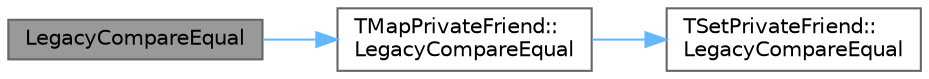 digraph "LegacyCompareEqual"
{
 // INTERACTIVE_SVG=YES
 // LATEX_PDF_SIZE
  bgcolor="transparent";
  edge [fontname=Helvetica,fontsize=10,labelfontname=Helvetica,labelfontsize=10];
  node [fontname=Helvetica,fontsize=10,shape=box,height=0.2,width=0.4];
  rankdir="LR";
  Node1 [id="Node000001",label="LegacyCompareEqual",height=0.2,width=0.4,color="gray40", fillcolor="grey60", style="filled", fontcolor="black",tooltip=" "];
  Node1 -> Node2 [id="edge1_Node000001_Node000002",color="steelblue1",style="solid",tooltip=" "];
  Node2 [id="Node000002",label="TMapPrivateFriend::\lLegacyCompareEqual",height=0.2,width=0.4,color="grey40", fillcolor="white", style="filled",URL="$d3/d16/structTMapPrivateFriend.html#ab3d1d8e3ccbdb4a6883154ed6ca2c9d4",tooltip=" "];
  Node2 -> Node3 [id="edge2_Node000002_Node000003",color="steelblue1",style="solid",tooltip=" "];
  Node3 [id="Node000003",label="TSetPrivateFriend::\lLegacyCompareEqual",height=0.2,width=0.4,color="grey40", fillcolor="white", style="filled",URL="$dd/dd5/structTSetPrivateFriend.html#ac248b69285fb4e9d26b09a12eb0f4b61",tooltip=" "];
}
